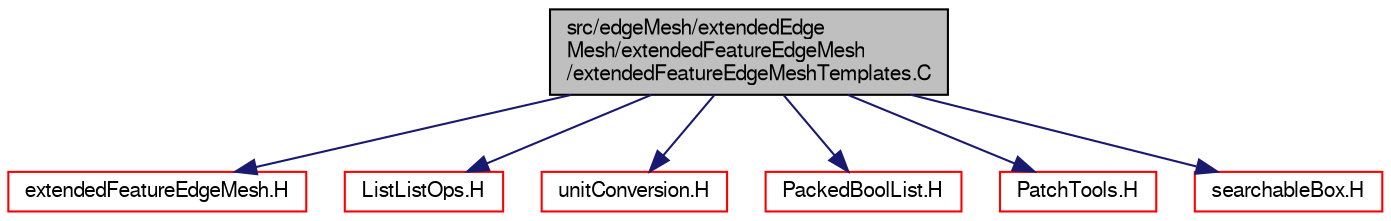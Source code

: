 digraph "src/edgeMesh/extendedEdgeMesh/extendedFeatureEdgeMesh/extendedFeatureEdgeMeshTemplates.C"
{
  bgcolor="transparent";
  edge [fontname="FreeSans",fontsize="10",labelfontname="FreeSans",labelfontsize="10"];
  node [fontname="FreeSans",fontsize="10",shape=record];
  Node0 [label="src/edgeMesh/extendedEdge\lMesh/extendedFeatureEdgeMesh\l/extendedFeatureEdgeMeshTemplates.C",height=0.2,width=0.4,color="black", fillcolor="grey75", style="filled", fontcolor="black"];
  Node0 -> Node1 [color="midnightblue",fontsize="10",style="solid",fontname="FreeSans"];
  Node1 [label="extendedFeatureEdgeMesh.H",height=0.2,width=0.4,color="red",URL="$a00992.html"];
  Node0 -> Node155 [color="midnightblue",fontsize="10",style="solid",fontname="FreeSans"];
  Node155 [label="ListListOps.H",height=0.2,width=0.4,color="red",URL="$a08681.html"];
  Node0 -> Node184 [color="midnightblue",fontsize="10",style="solid",fontname="FreeSans"];
  Node184 [label="unitConversion.H",height=0.2,width=0.4,color="red",URL="$a10280.html",tooltip="Unit conversion functions. "];
  Node0 -> Node186 [color="midnightblue",fontsize="10",style="solid",fontname="FreeSans"];
  Node186 [label="PackedBoolList.H",height=0.2,width=0.4,color="red",URL="$a08696.html"];
  Node0 -> Node188 [color="midnightblue",fontsize="10",style="solid",fontname="FreeSans"];
  Node188 [label="PatchTools.H",height=0.2,width=0.4,color="red",URL="$a11852.html"];
  Node0 -> Node189 [color="midnightblue",fontsize="10",style="solid",fontname="FreeSans"];
  Node189 [label="searchableBox.H",height=0.2,width=0.4,color="red",URL="$a07784.html"];
}
